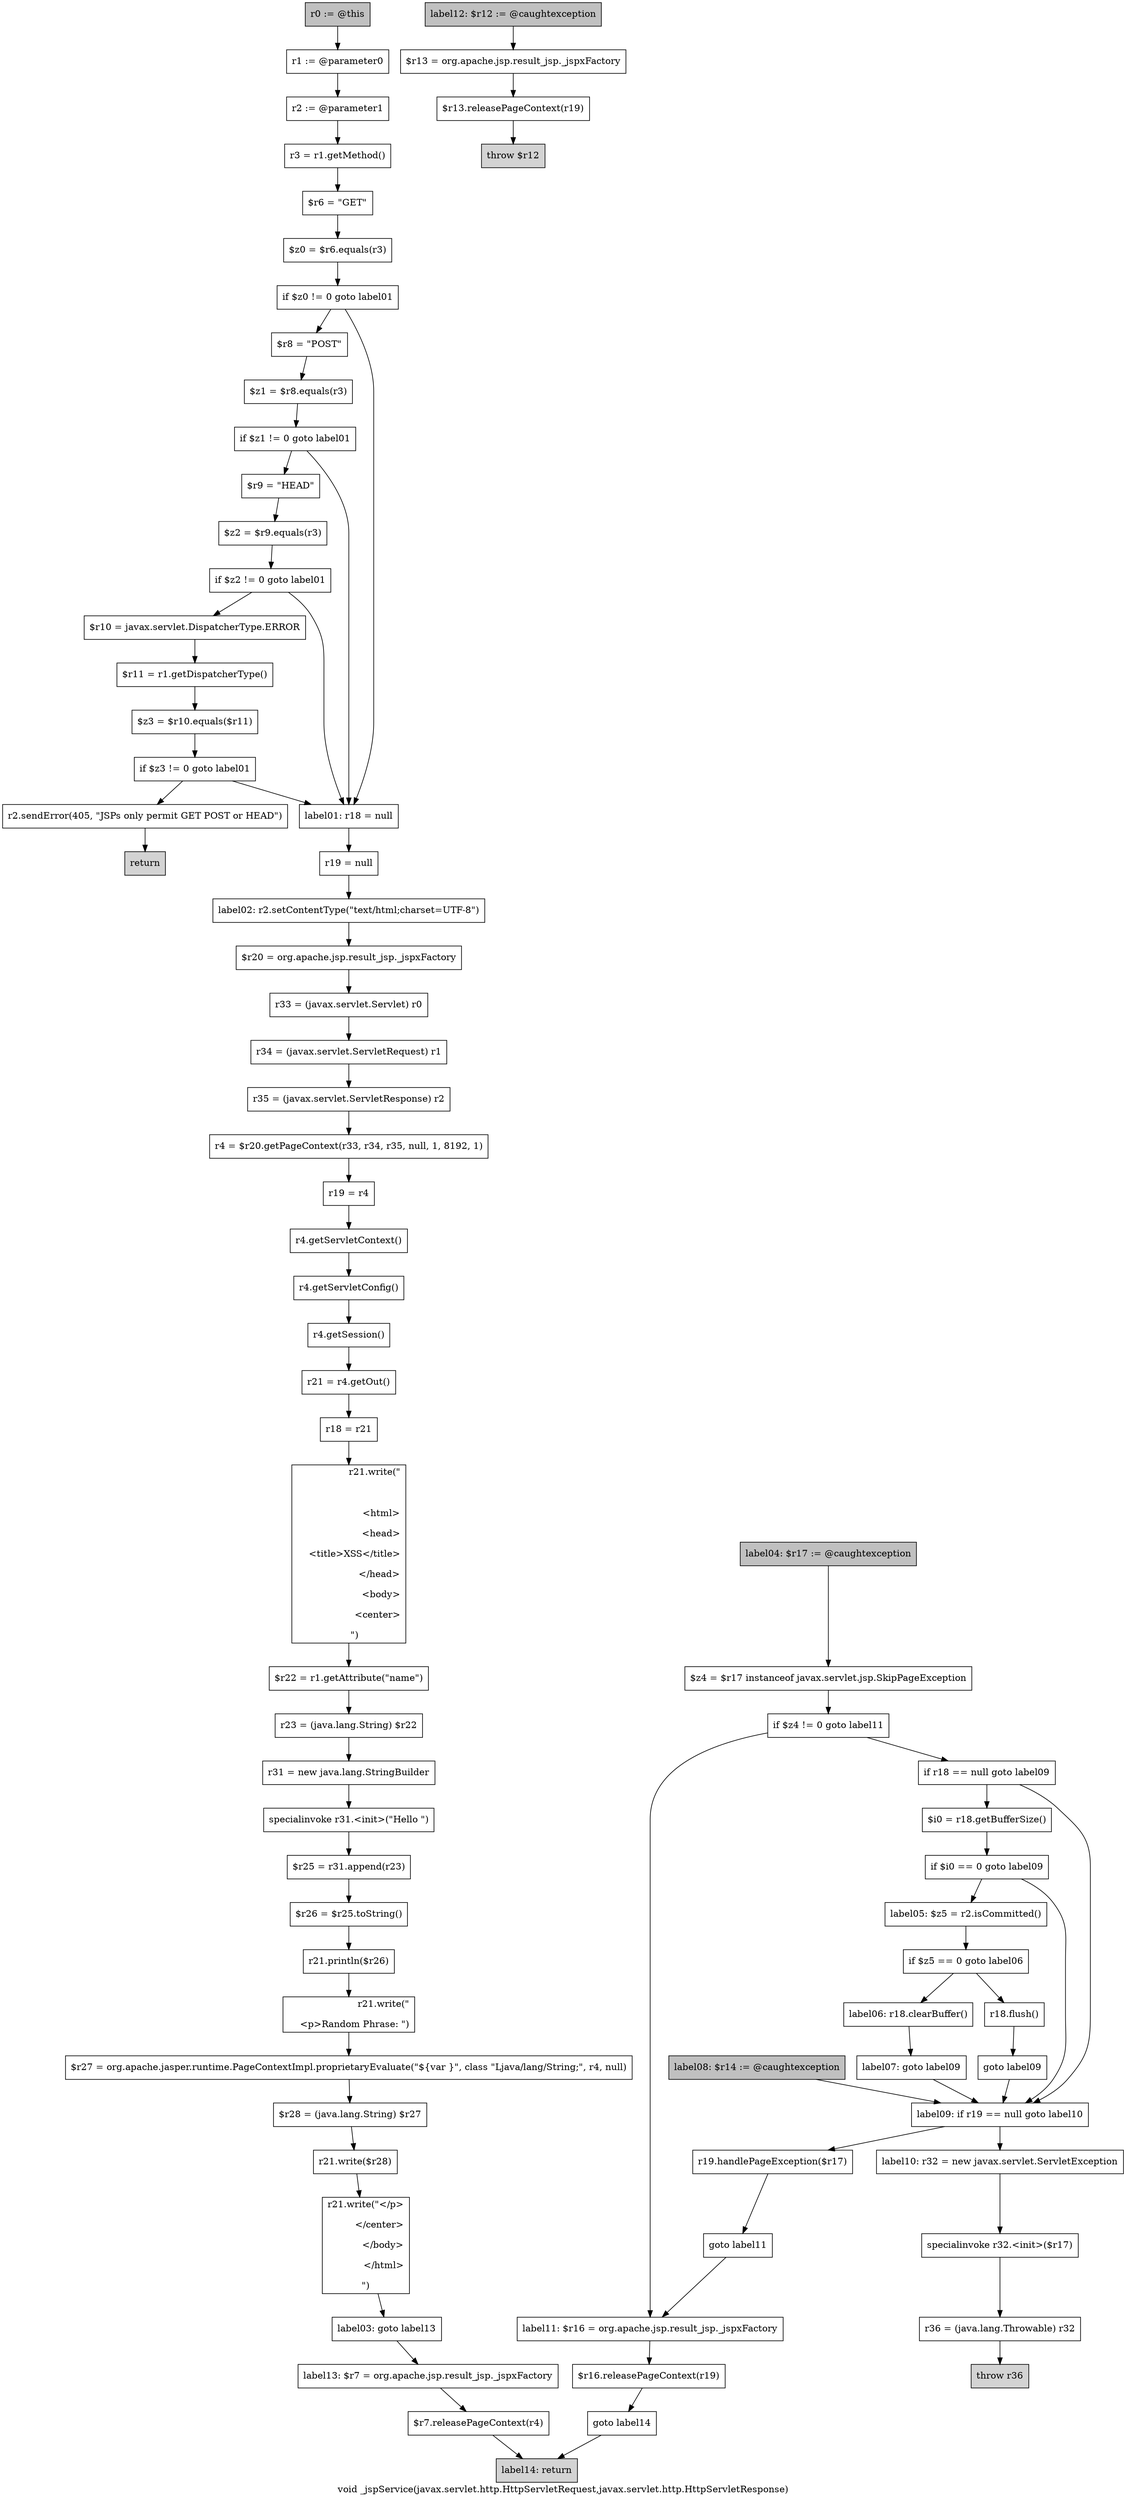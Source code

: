 digraph "void _jspService(javax.servlet.http.HttpServletRequest,javax.servlet.http.HttpServletResponse)" {
    label="void _jspService(javax.servlet.http.HttpServletRequest,javax.servlet.http.HttpServletResponse)";
    node [shape=box];
    "0" [style=filled,fillcolor=gray,label="r0 := @this",];
    "1" [label="r1 := @parameter0",];
    "0"->"1";
    "2" [label="r2 := @parameter1",];
    "1"->"2";
    "3" [label="r3 = r1.getMethod()",];
    "2"->"3";
    "4" [label="$r6 = \"GET\"",];
    "3"->"4";
    "5" [label="$z0 = $r6.equals(r3)",];
    "4"->"5";
    "6" [label="if $z0 != 0 goto label01",];
    "5"->"6";
    "7" [label="$r8 = \"POST\"",];
    "6"->"7";
    "19" [label="label01: r18 = null",];
    "6"->"19";
    "8" [label="$z1 = $r8.equals(r3)",];
    "7"->"8";
    "9" [label="if $z1 != 0 goto label01",];
    "8"->"9";
    "10" [label="$r9 = \"HEAD\"",];
    "9"->"10";
    "9"->"19";
    "11" [label="$z2 = $r9.equals(r3)",];
    "10"->"11";
    "12" [label="if $z2 != 0 goto label01",];
    "11"->"12";
    "13" [label="$r10 = javax.servlet.DispatcherType.ERROR",];
    "12"->"13";
    "12"->"19";
    "14" [label="$r11 = r1.getDispatcherType()",];
    "13"->"14";
    "15" [label="$z3 = $r10.equals($r11)",];
    "14"->"15";
    "16" [label="if $z3 != 0 goto label01",];
    "15"->"16";
    "17" [label="r2.sendError(405, \"JSPs only permit GET POST or HEAD\")",];
    "16"->"17";
    "16"->"19";
    "18" [style=filled,fillcolor=lightgray,label="return",];
    "17"->"18";
    "20" [label="r19 = null",];
    "19"->"20";
    "21" [label="label02: r2.setContentType(\"text/html;charset=UTF-8\")",];
    "20"->"21";
    "22" [label="$r20 = org.apache.jsp.result_jsp._jspxFactory",];
    "21"->"22";
    "23" [label="r33 = (javax.servlet.Servlet) r0",];
    "22"->"23";
    "24" [label="r34 = (javax.servlet.ServletRequest) r1",];
    "23"->"24";
    "25" [label="r35 = (javax.servlet.ServletResponse) r2",];
    "24"->"25";
    "26" [label="r4 = $r20.getPageContext(r33, r34, r35, null, 1, 8192, 1)",];
    "25"->"26";
    "27" [label="r19 = r4",];
    "26"->"27";
    "28" [label="r4.getServletContext()",];
    "27"->"28";
    "29" [label="r4.getServletConfig()",];
    "28"->"29";
    "30" [label="r4.getSession()",];
    "29"->"30";
    "31" [label="r21 = r4.getOut()",];
    "30"->"31";
    "32" [label="r18 = r21",];
    "31"->"32";
    "33" [label="r21.write(\"\r\n\r\n<html>\r\n<head>\r\n    <title>XSS</title>\r\n</head>\r\n<body>\r\n<center>\r\n    \")",];
    "32"->"33";
    "34" [label="$r22 = r1.getAttribute(\"name\")",];
    "33"->"34";
    "35" [label="r23 = (java.lang.String) $r22",];
    "34"->"35";
    "36" [label="r31 = new java.lang.StringBuilder",];
    "35"->"36";
    "37" [label="specialinvoke r31.<init>(\"Hello \")",];
    "36"->"37";
    "38" [label="$r25 = r31.append(r23)",];
    "37"->"38";
    "39" [label="$r26 = $r25.toString()",];
    "38"->"39";
    "40" [label="r21.println($r26)",];
    "39"->"40";
    "41" [label="r21.write(\"\r\n    <p>Random Phrase: \")",];
    "40"->"41";
    "42" [label="$r27 = org.apache.jasper.runtime.PageContextImpl.proprietaryEvaluate(\"${var }\", class \"Ljava/lang/String;\", r4, null)",];
    "41"->"42";
    "43" [label="$r28 = (java.lang.String) $r27",];
    "42"->"43";
    "44" [label="r21.write($r28)",];
    "43"->"44";
    "45" [label="r21.write(\"</p>\r\n</center>\r\n</body>\r\n</html>\r\n\")",];
    "44"->"45";
    "46" [label="label03: goto label13",];
    "45"->"46";
    "74" [label="label13: $r7 = org.apache.jsp.result_jsp._jspxFactory",];
    "46"->"74";
    "47" [style=filled,fillcolor=gray,label="label04: $r17 := @caughtexception",];
    "48" [label="$z4 = $r17 instanceof javax.servlet.jsp.SkipPageException",];
    "47"->"48";
    "49" [label="if $z4 != 0 goto label11",];
    "48"->"49";
    "50" [label="if r18 == null goto label09",];
    "49"->"50";
    "67" [label="label11: $r16 = org.apache.jsp.result_jsp._jspxFactory",];
    "49"->"67";
    "51" [label="$i0 = r18.getBufferSize()",];
    "50"->"51";
    "60" [label="label09: if r19 == null goto label10",];
    "50"->"60";
    "52" [label="if $i0 == 0 goto label09",];
    "51"->"52";
    "53" [label="label05: $z5 = r2.isCommitted()",];
    "52"->"53";
    "52"->"60";
    "54" [label="if $z5 == 0 goto label06",];
    "53"->"54";
    "55" [label="r18.flush()",];
    "54"->"55";
    "57" [label="label06: r18.clearBuffer()",];
    "54"->"57";
    "56" [label="goto label09",];
    "55"->"56";
    "56"->"60";
    "58" [label="label07: goto label09",];
    "57"->"58";
    "58"->"60";
    "59" [style=filled,fillcolor=gray,label="label08: $r14 := @caughtexception",];
    "59"->"60";
    "61" [label="r19.handlePageException($r17)",];
    "60"->"61";
    "63" [label="label10: r32 = new javax.servlet.ServletException",];
    "60"->"63";
    "62" [label="goto label11",];
    "61"->"62";
    "62"->"67";
    "64" [label="specialinvoke r32.<init>($r17)",];
    "63"->"64";
    "65" [label="r36 = (java.lang.Throwable) r32",];
    "64"->"65";
    "66" [style=filled,fillcolor=lightgray,label="throw r36",];
    "65"->"66";
    "68" [label="$r16.releasePageContext(r19)",];
    "67"->"68";
    "69" [label="goto label14",];
    "68"->"69";
    "76" [style=filled,fillcolor=lightgray,label="label14: return",];
    "69"->"76";
    "70" [style=filled,fillcolor=gray,label="label12: $r12 := @caughtexception",];
    "71" [label="$r13 = org.apache.jsp.result_jsp._jspxFactory",];
    "70"->"71";
    "72" [label="$r13.releasePageContext(r19)",];
    "71"->"72";
    "73" [style=filled,fillcolor=lightgray,label="throw $r12",];
    "72"->"73";
    "75" [label="$r7.releasePageContext(r4)",];
    "74"->"75";
    "75"->"76";
}
